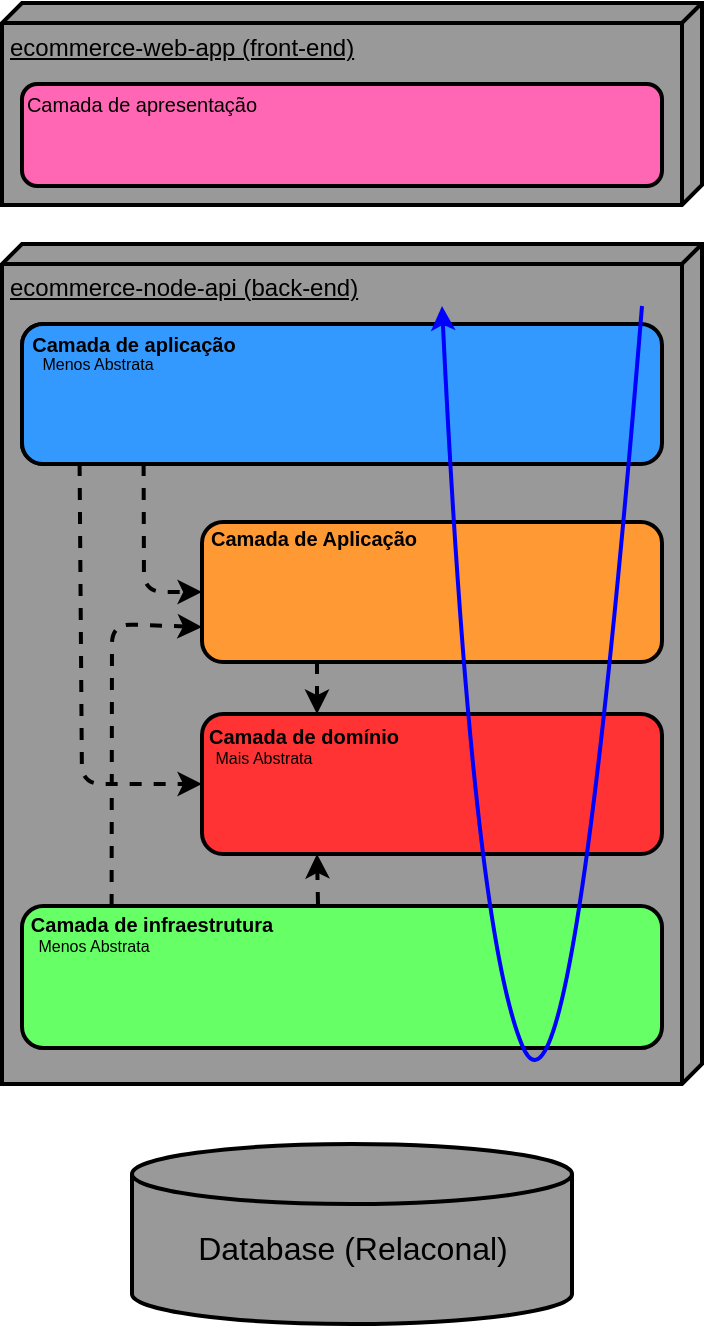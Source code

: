 <mxfile>
    <diagram id="rD_lds2NrlN1luSYMRQo" name="Arquitetura em Camadas">
        <mxGraphModel dx="869" dy="432" grid="1" gridSize="10" guides="1" tooltips="1" connect="1" arrows="1" fold="1" page="1" pageScale="1" pageWidth="850" pageHeight="1100" math="0" shadow="0">
            <root>
                <mxCell id="0"/>
                <mxCell id="1" parent="0"/>
                <mxCell id="2" value="ecommerce-node-api (back-end)" style="verticalAlign=top;align=left;spacingTop=8;spacingLeft=2;spacingRight=12;shape=cube;size=10;direction=south;fontStyle=4;html=1;strokeWidth=2;fillColor=#999999;fontColor=#000000;strokeColor=#000000;" parent="1" vertex="1">
                    <mxGeometry x="280" y="190" width="350" height="420" as="geometry"/>
                </mxCell>
                <mxCell id="6" value="ecommerce-web-app (front-end)" style="verticalAlign=top;align=left;spacingTop=8;spacingLeft=2;spacingRight=12;shape=cube;size=10;direction=south;fontStyle=4;html=1;strokeWidth=2;fillColor=#999999;strokeColor=#000000;fontColor=#000000;" parent="1" vertex="1">
                    <mxGeometry x="280" y="69.5" width="350" height="101" as="geometry"/>
                </mxCell>
                <mxCell id="7" value="" style="shape=cylinder3;whiteSpace=wrap;html=1;boundedLbl=1;backgroundOutline=1;size=15;strokeWidth=2;fontColor=#000000;fillColor=#999999;strokeColor=#000000;" parent="1" vertex="1">
                    <mxGeometry x="345" y="640" width="220" height="90" as="geometry"/>
                </mxCell>
                <mxCell id="8" value="&lt;font style=&quot;font-size: 16px;&quot;&gt;Database (Relaconal)&lt;/font&gt;" style="text;html=1;strokeColor=none;fillColor=none;align=center;verticalAlign=middle;whiteSpace=wrap;rounded=0;strokeWidth=2;fontColor=#000000;" parent="1" vertex="1">
                    <mxGeometry x="367.5" y="670" width="175" height="44" as="geometry"/>
                </mxCell>
                <mxCell id="9" value="" style="rounded=1;whiteSpace=wrap;html=1;strokeWidth=2;fillColor=#FF3333;" parent="1" vertex="1">
                    <mxGeometry x="380" y="425" width="230" height="70" as="geometry"/>
                </mxCell>
                <mxCell id="10" value="&lt;font style=&quot;font-size: 10px;&quot;&gt;&lt;b&gt;Camada de domínio&lt;/b&gt;&lt;/font&gt;" style="text;html=1;strokeColor=none;fillColor=none;align=center;verticalAlign=middle;whiteSpace=wrap;rounded=0;strokeWidth=2;fontColor=#000000;" parent="1" vertex="1">
                    <mxGeometry x="381" y="426" width="100" height="20" as="geometry"/>
                </mxCell>
                <mxCell id="11" value="" style="rounded=1;whiteSpace=wrap;html=1;strokeWidth=2;fillColor=#FF9933;" parent="1" vertex="1">
                    <mxGeometry x="290" y="230" width="260" height="70" as="geometry"/>
                </mxCell>
                <mxCell id="54" style="edgeStyle=none;html=1;exitX=0.14;exitY=0;exitDx=0;exitDy=0;exitPerimeter=0;entryX=0;entryY=0.75;entryDx=0;entryDy=0;dashed=1;strokeColor=#000000;strokeWidth=2;fontSize=8;fontColor=#000000;" edge="1" parent="1" source="13" target="44">
                    <mxGeometry relative="1" as="geometry">
                        <Array as="points">
                            <mxPoint x="335" y="380"/>
                        </Array>
                    </mxGeometry>
                </mxCell>
                <mxCell id="57" style="edgeStyle=none;html=1;entryX=0.25;entryY=1;entryDx=0;entryDy=0;dashed=1;strokeColor=#000000;strokeWidth=2;fontSize=8;fontColor=#000000;" edge="1" parent="1" target="9">
                    <mxGeometry relative="1" as="geometry">
                        <mxPoint x="438" y="520" as="sourcePoint"/>
                    </mxGeometry>
                </mxCell>
                <mxCell id="13" value="" style="rounded=1;whiteSpace=wrap;html=1;strokeWidth=2;fillColor=#66FF66;points=[[0,0,0,0,0],[0,0.25,0,0,0],[0,0.51,0,0,0],[0,0.75,0,0,0],[0,1,0,0,0],[0.14,0,0,0,0],[0.25,1,0,0,0],[0.47,0,0,0,0],[0.5,1,0,0,0],[0.75,0,0,0,0],[0.75,1,0,0,0],[1,0,0,0,0],[1,0.25,0,0,0],[1,0.51,0,0,0],[1,0.75,0,0,0],[1,1,0,0,0]];" parent="1" vertex="1">
                    <mxGeometry x="290" y="521" width="320" height="71" as="geometry"/>
                </mxCell>
                <mxCell id="14" value="&lt;font style=&quot;font-size: 10px;&quot;&gt;&lt;b&gt;Camada de infraestrutura&lt;/b&gt;&lt;/font&gt;" style="text;html=1;strokeColor=none;fillColor=none;align=center;verticalAlign=middle;whiteSpace=wrap;rounded=0;strokeWidth=2;fontColor=#000000;" parent="1" vertex="1">
                    <mxGeometry x="290" y="520" width="130" height="20" as="geometry"/>
                </mxCell>
                <mxCell id="51" style="edgeStyle=none;html=1;exitX=0.19;exitY=1;exitDx=0;exitDy=0;exitPerimeter=0;entryX=0;entryY=0.5;entryDx=0;entryDy=0;fontSize=8;fontColor=#000000;dashed=1;strokeWidth=2;strokeColor=#000000;" edge="1" parent="1" source="16" target="44">
                    <mxGeometry relative="1" as="geometry">
                        <Array as="points">
                            <mxPoint x="351" y="364"/>
                        </Array>
                    </mxGeometry>
                </mxCell>
                <mxCell id="52" style="edgeStyle=none;html=1;exitX=0.09;exitY=1;exitDx=0;exitDy=0;exitPerimeter=0;entryX=0;entryY=0.5;entryDx=0;entryDy=0;dashed=1;strokeColor=#000000;strokeWidth=2;fontSize=8;fontColor=#000000;" edge="1" parent="1" source="16" target="9">
                    <mxGeometry relative="1" as="geometry">
                        <Array as="points">
                            <mxPoint x="320" y="460"/>
                        </Array>
                    </mxGeometry>
                </mxCell>
                <mxCell id="16" value="" style="rounded=1;whiteSpace=wrap;html=1;strokeWidth=2;fillColor=#3399FF;points=[[0,0,0,0,0],[0,0.24,0,0,0],[0,0.5,0,0,0],[0,0.76,0,0,0],[0,1,0,0,0],[0.09,1,0,0,0],[0.19,1,0,0,0],[0.25,0,0,0,0],[0.5,0,0,0,0],[0.75,0,0,0,0],[0.75,1,0,0,0],[1,0,0,0,0],[1,0.26,0,0,0],[1,0.5,0,0,0],[1,0.76,0,0,0],[1,1,0,0,0]];" parent="1" vertex="1">
                    <mxGeometry x="290" y="230" width="320" height="70" as="geometry"/>
                </mxCell>
                <mxCell id="17" value="&lt;font style=&quot;font-size: 10px;&quot;&gt;&lt;b&gt;Camada de aplicação&lt;/b&gt;&lt;/font&gt;" style="text;html=1;strokeColor=none;fillColor=none;align=center;verticalAlign=middle;whiteSpace=wrap;rounded=0;strokeWidth=2;fontColor=#000000;" parent="1" vertex="1">
                    <mxGeometry x="292" y="230" width="108" height="20" as="geometry"/>
                </mxCell>
                <mxCell id="18" value="" style="rounded=1;whiteSpace=wrap;html=1;strokeWidth=2;fillColor=#FF66B3;" parent="1" vertex="1">
                    <mxGeometry x="290" y="110" width="320" height="51" as="geometry"/>
                </mxCell>
                <mxCell id="19" value="&lt;font style=&quot;font-size: 10px;&quot;&gt;Camada de apresentação&lt;/font&gt;" style="text;html=1;strokeColor=none;fillColor=none;align=center;verticalAlign=middle;whiteSpace=wrap;rounded=0;strokeWidth=2;fontColor=#000000;" parent="1" vertex="1">
                    <mxGeometry x="290" y="110" width="120" height="20" as="geometry"/>
                </mxCell>
                <mxCell id="53" style="edgeStyle=none;html=1;exitX=0.25;exitY=1;exitDx=0;exitDy=0;entryX=0.25;entryY=0;entryDx=0;entryDy=0;dashed=1;strokeColor=#000000;strokeWidth=2;fontSize=8;fontColor=#000000;" edge="1" parent="1" source="44" target="9">
                    <mxGeometry relative="1" as="geometry"/>
                </mxCell>
                <mxCell id="44" value="" style="rounded=1;whiteSpace=wrap;html=1;strokeWidth=2;fillColor=#FF9933;" vertex="1" parent="1">
                    <mxGeometry x="380" y="329" width="230" height="70" as="geometry"/>
                </mxCell>
                <mxCell id="45" value="&lt;font style=&quot;font-size: 10px;&quot;&gt;&lt;b&gt;Camada de Aplicação&lt;/b&gt;&lt;/font&gt;" style="text;html=1;strokeColor=none;fillColor=none;align=center;verticalAlign=middle;whiteSpace=wrap;rounded=0;strokeWidth=2;fontColor=#000000;" vertex="1" parent="1">
                    <mxGeometry x="381" y="332" width="110" height="10" as="geometry"/>
                </mxCell>
                <mxCell id="46" value="&lt;font style=&quot;font-size: 8px;&quot;&gt;Mais Abstrata&lt;/font&gt;" style="text;html=1;strokeColor=none;fillColor=none;align=center;verticalAlign=middle;whiteSpace=wrap;rounded=0;strokeWidth=2;fontSize=10;fontColor=#000000;" vertex="1" parent="1">
                    <mxGeometry x="381" y="440.5" width="60" height="11" as="geometry"/>
                </mxCell>
                <mxCell id="47" value="&lt;font style=&quot;font-size: 8px;&quot;&gt;Menos Abstrata&lt;/font&gt;" style="text;html=1;strokeColor=none;fillColor=none;align=center;verticalAlign=middle;whiteSpace=wrap;rounded=0;strokeWidth=2;fontSize=10;fontColor=#000000;" vertex="1" parent="1">
                    <mxGeometry x="292" y="531" width="68" height="17" as="geometry"/>
                </mxCell>
                <mxCell id="48" value="&lt;font style=&quot;font-size: 8px;&quot;&gt;Menos Abstrata&lt;/font&gt;" style="text;html=1;strokeColor=none;fillColor=none;align=center;verticalAlign=middle;whiteSpace=wrap;rounded=0;strokeWidth=2;fontSize=10;fontColor=#000000;" vertex="1" parent="1">
                    <mxGeometry x="293" y="244" width="70" height="10" as="geometry"/>
                </mxCell>
                <mxCell id="58" value="" style="curved=1;endArrow=classic;html=1;strokeColor=#0000FF;strokeWidth=2;fontSize=8;fontColor=#000000;" edge="1" parent="1">
                    <mxGeometry width="50" height="50" relative="1" as="geometry">
                        <mxPoint x="600" y="221" as="sourcePoint"/>
                        <mxPoint x="500" y="221" as="targetPoint"/>
                        <Array as="points">
                            <mxPoint x="565" y="651"/>
                            <mxPoint x="515" y="530"/>
                        </Array>
                    </mxGeometry>
                </mxCell>
            </root>
        </mxGraphModel>
    </diagram>
</mxfile>